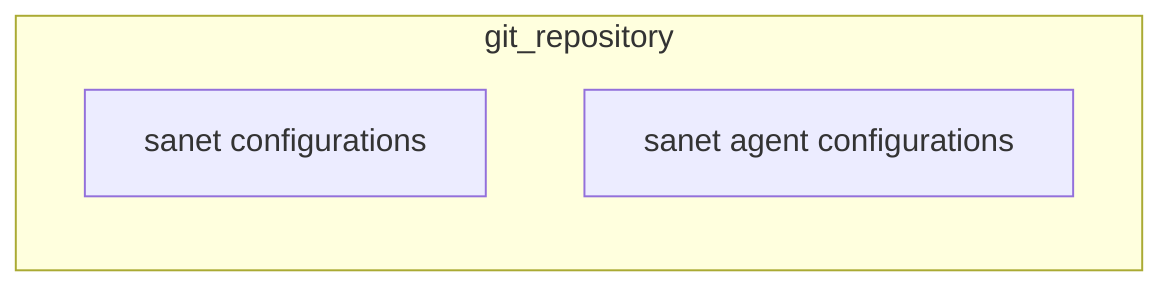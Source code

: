 flowchart LR
subgraph git_repository
A@{shape: rect, label: "sanet configurations" }
B@{shape: rect, label: "sanet agent configurations" }
end